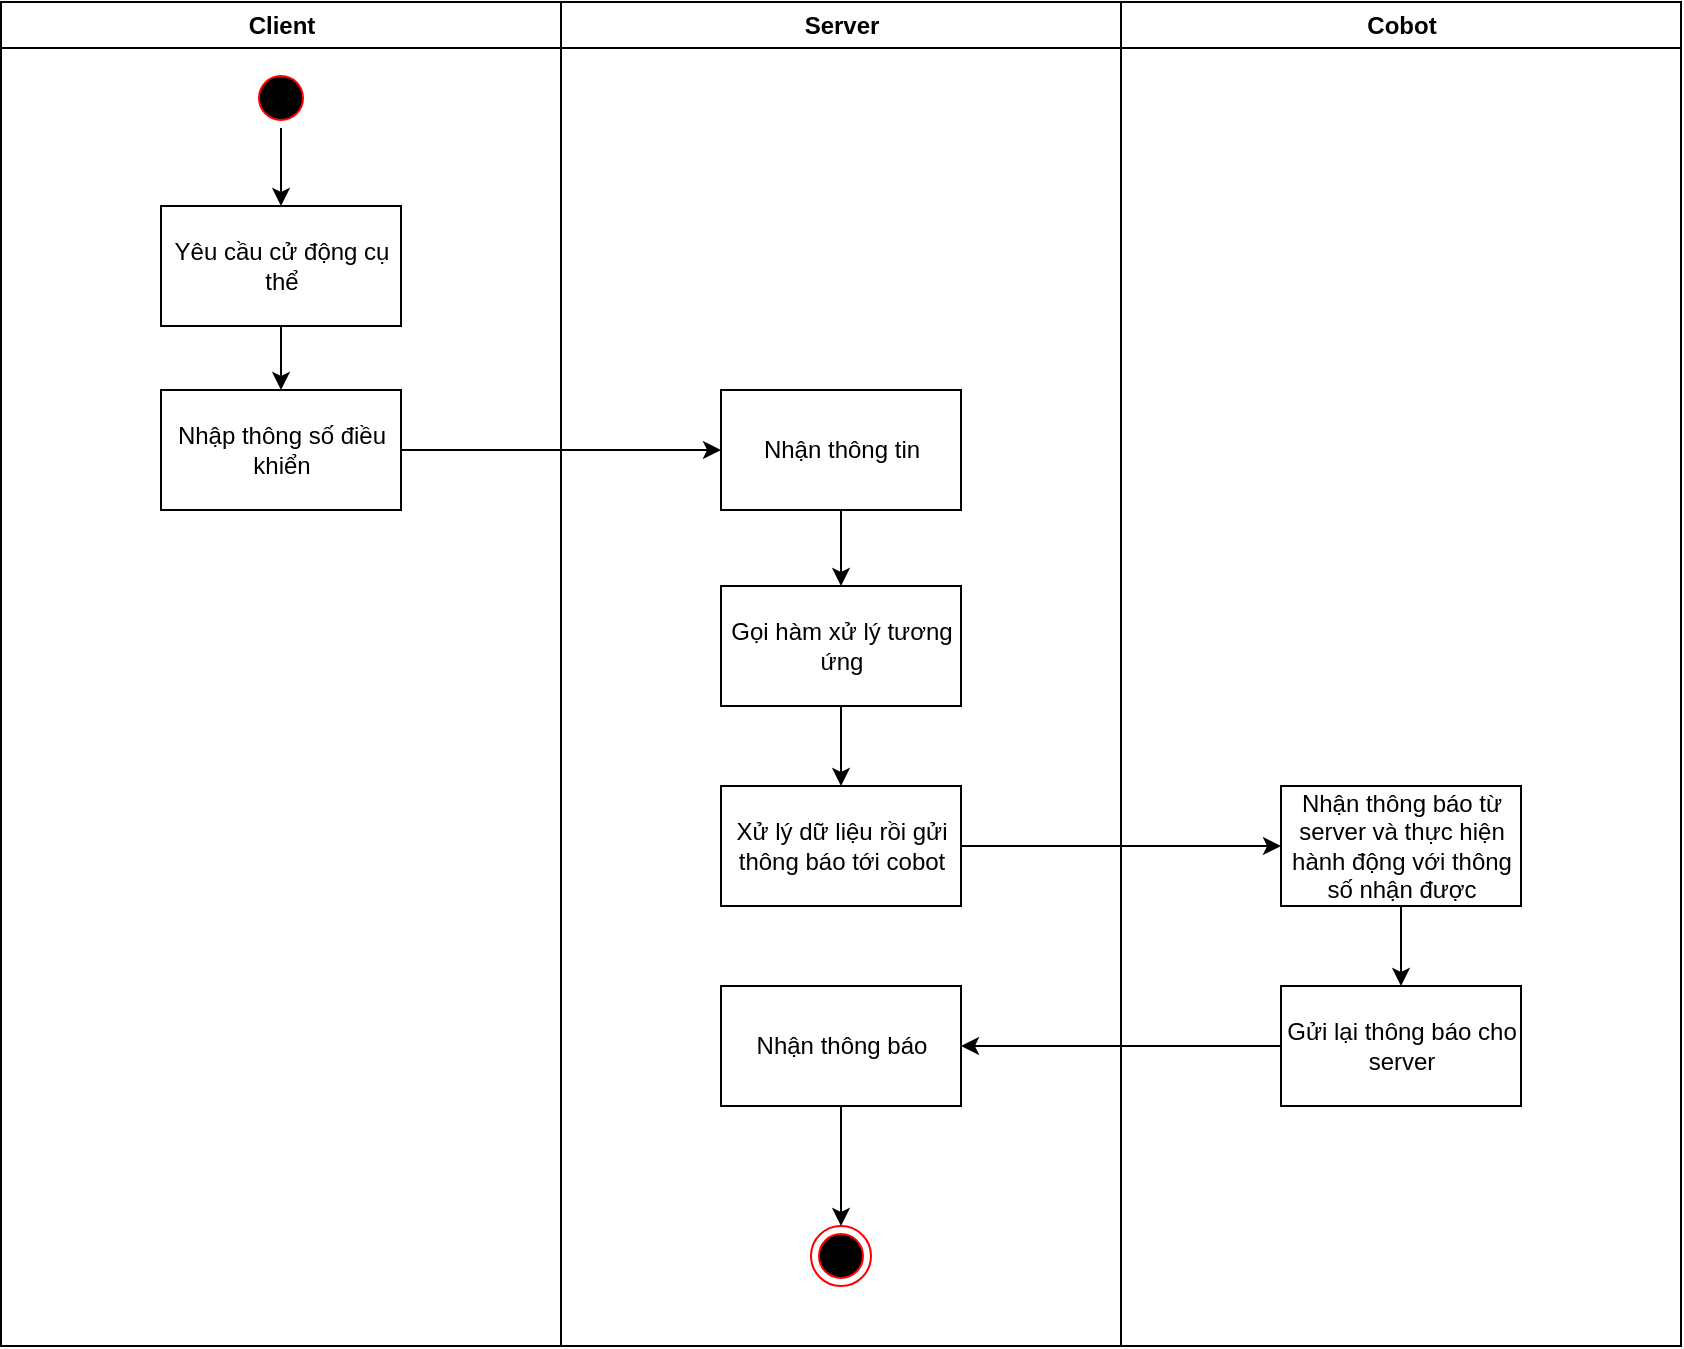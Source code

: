 <mxfile version="24.6.4" type="github" pages="4">
  <diagram name="Page-1" id="e7e014a7-5840-1c2e-5031-d8a46d1fe8dd">
    <mxGraphModel dx="1285" dy="575" grid="1" gridSize="10" guides="1" tooltips="1" connect="1" arrows="1" fold="1" page="1" pageScale="1" pageWidth="1169" pageHeight="826" background="none" math="0" shadow="0">
      <root>
        <mxCell id="0" />
        <mxCell id="1" parent="0" />
        <mxCell id="2" value="Client" style="swimlane;whiteSpace=wrap" parent="1" vertex="1">
          <mxGeometry x="164.5" y="128" width="280" height="672" as="geometry" />
        </mxCell>
        <mxCell id="5" value="" style="ellipse;shape=startState;fillColor=#000000;strokeColor=#ff0000;" parent="2" vertex="1">
          <mxGeometry x="125" y="33" width="30" height="30" as="geometry" />
        </mxCell>
        <mxCell id="59_GWyZ8ASwaIHT2SDMB-48" value="" style="endArrow=classic;html=1;rounded=0;exitX=0.5;exitY=1;exitDx=0;exitDy=0;entryX=0.5;entryY=0;entryDx=0;entryDy=0;" parent="2" source="5" target="59_GWyZ8ASwaIHT2SDMB-63" edge="1">
          <mxGeometry width="50" height="50" relative="1" as="geometry">
            <mxPoint x="420.5" y="302" as="sourcePoint" />
            <mxPoint x="140.0" y="92" as="targetPoint" />
          </mxGeometry>
        </mxCell>
        <mxCell id="59_GWyZ8ASwaIHT2SDMB-63" value="Yêu cầu cử động cụ thể" style="rounded=0;whiteSpace=wrap;html=1;" parent="2" vertex="1">
          <mxGeometry x="80" y="102" width="120" height="60" as="geometry" />
        </mxCell>
        <mxCell id="59_GWyZ8ASwaIHT2SDMB-64" value="Nhập thông số điều khiển" style="rounded=0;whiteSpace=wrap;html=1;" parent="2" vertex="1">
          <mxGeometry x="80" y="194" width="120" height="60" as="geometry" />
        </mxCell>
        <mxCell id="59_GWyZ8ASwaIHT2SDMB-71" value="" style="endArrow=classic;html=1;rounded=0;exitX=0.5;exitY=1;exitDx=0;exitDy=0;entryX=0.5;entryY=0;entryDx=0;entryDy=0;" parent="2" source="59_GWyZ8ASwaIHT2SDMB-63" target="59_GWyZ8ASwaIHT2SDMB-64" edge="1">
          <mxGeometry width="50" height="50" relative="1" as="geometry">
            <mxPoint x="425.5" y="102" as="sourcePoint" />
            <mxPoint x="475.5" y="52" as="targetPoint" />
          </mxGeometry>
        </mxCell>
        <mxCell id="3" value="Server" style="swimlane;whiteSpace=wrap" parent="1" vertex="1">
          <mxGeometry x="444.5" y="128" width="280" height="672" as="geometry" />
        </mxCell>
        <mxCell id="59_GWyZ8ASwaIHT2SDMB-65" value="Nhận thông tin" style="rounded=0;whiteSpace=wrap;html=1;" parent="3" vertex="1">
          <mxGeometry x="80" y="194" width="120" height="60" as="geometry" />
        </mxCell>
        <mxCell id="59_GWyZ8ASwaIHT2SDMB-75" value="" style="edgeStyle=orthogonalEdgeStyle;rounded=0;orthogonalLoop=1;jettySize=auto;html=1;" parent="3" source="59_GWyZ8ASwaIHT2SDMB-66" target="59_GWyZ8ASwaIHT2SDMB-67" edge="1">
          <mxGeometry relative="1" as="geometry" />
        </mxCell>
        <mxCell id="59_GWyZ8ASwaIHT2SDMB-66" value="Gọi hàm xử lý tương ứng" style="rounded=0;whiteSpace=wrap;html=1;" parent="3" vertex="1">
          <mxGeometry x="80" y="292" width="120" height="60" as="geometry" />
        </mxCell>
        <mxCell id="59_GWyZ8ASwaIHT2SDMB-67" value="Xử lý dữ liệu rồi gửi thông báo tới cobot" style="rounded=0;whiteSpace=wrap;html=1;" parent="3" vertex="1">
          <mxGeometry x="80" y="392" width="120" height="60" as="geometry" />
        </mxCell>
        <mxCell id="59_GWyZ8ASwaIHT2SDMB-57" value="" style="ellipse;html=1;shape=endState;fillColor=#000000;strokeColor=#ff0000;" parent="3" vertex="1">
          <mxGeometry x="125" y="612" width="30" height="30" as="geometry" />
        </mxCell>
        <mxCell id="59_GWyZ8ASwaIHT2SDMB-82" value="" style="edgeStyle=orthogonalEdgeStyle;rounded=0;orthogonalLoop=1;jettySize=auto;html=1;" parent="3" source="59_GWyZ8ASwaIHT2SDMB-70" target="59_GWyZ8ASwaIHT2SDMB-57" edge="1">
          <mxGeometry relative="1" as="geometry" />
        </mxCell>
        <mxCell id="59_GWyZ8ASwaIHT2SDMB-70" value="Nhận thông báo" style="rounded=0;whiteSpace=wrap;html=1;" parent="3" vertex="1">
          <mxGeometry x="80" y="492" width="120" height="60" as="geometry" />
        </mxCell>
        <mxCell id="59_GWyZ8ASwaIHT2SDMB-73" value="" style="endArrow=classic;html=1;rounded=0;exitX=0.5;exitY=1;exitDx=0;exitDy=0;entryX=0.5;entryY=0;entryDx=0;entryDy=0;" parent="3" source="59_GWyZ8ASwaIHT2SDMB-65" target="59_GWyZ8ASwaIHT2SDMB-66" edge="1">
          <mxGeometry width="50" height="50" relative="1" as="geometry">
            <mxPoint x="145.5" y="102" as="sourcePoint" />
            <mxPoint x="195.5" y="52" as="targetPoint" />
          </mxGeometry>
        </mxCell>
        <mxCell id="4" value="Cobot" style="swimlane;whiteSpace=wrap" parent="1" vertex="1">
          <mxGeometry x="724.5" y="128" width="280" height="672" as="geometry" />
        </mxCell>
        <mxCell id="59_GWyZ8ASwaIHT2SDMB-80" value="" style="edgeStyle=orthogonalEdgeStyle;rounded=0;orthogonalLoop=1;jettySize=auto;html=1;" parent="4" source="59_GWyZ8ASwaIHT2SDMB-68" target="59_GWyZ8ASwaIHT2SDMB-69" edge="1">
          <mxGeometry relative="1" as="geometry" />
        </mxCell>
        <mxCell id="59_GWyZ8ASwaIHT2SDMB-68" value="Nhận thông báo từ server và thực hiện hành động với thông số nhận được" style="rounded=0;whiteSpace=wrap;html=1;" parent="4" vertex="1">
          <mxGeometry x="80" y="392" width="120" height="60" as="geometry" />
        </mxCell>
        <mxCell id="59_GWyZ8ASwaIHT2SDMB-69" value="Gửi lại thông báo cho server" style="rounded=0;whiteSpace=wrap;html=1;" parent="4" vertex="1">
          <mxGeometry x="80" y="492" width="120" height="60" as="geometry" />
        </mxCell>
        <mxCell id="59_GWyZ8ASwaIHT2SDMB-72" value="" style="endArrow=classic;html=1;rounded=0;exitX=1;exitY=0.5;exitDx=0;exitDy=0;entryX=0;entryY=0.5;entryDx=0;entryDy=0;" parent="1" source="59_GWyZ8ASwaIHT2SDMB-64" target="59_GWyZ8ASwaIHT2SDMB-65" edge="1">
          <mxGeometry width="50" height="50" relative="1" as="geometry">
            <mxPoint x="590" y="230" as="sourcePoint" />
            <mxPoint x="640" y="180" as="targetPoint" />
          </mxGeometry>
        </mxCell>
        <mxCell id="59_GWyZ8ASwaIHT2SDMB-79" style="edgeStyle=orthogonalEdgeStyle;rounded=0;orthogonalLoop=1;jettySize=auto;html=1;entryX=0;entryY=0.5;entryDx=0;entryDy=0;" parent="1" source="59_GWyZ8ASwaIHT2SDMB-67" target="59_GWyZ8ASwaIHT2SDMB-68" edge="1">
          <mxGeometry relative="1" as="geometry" />
        </mxCell>
        <mxCell id="59_GWyZ8ASwaIHT2SDMB-81" style="edgeStyle=orthogonalEdgeStyle;rounded=0;orthogonalLoop=1;jettySize=auto;html=1;entryX=1;entryY=0.5;entryDx=0;entryDy=0;" parent="1" source="59_GWyZ8ASwaIHT2SDMB-69" target="59_GWyZ8ASwaIHT2SDMB-70" edge="1">
          <mxGeometry relative="1" as="geometry" />
        </mxCell>
      </root>
    </mxGraphModel>
  </diagram>
  <diagram id="MpUHfKjzbY3Gi0lbSYDI" name="Trang-2">
    <mxGraphModel dx="1285" dy="575" grid="1" gridSize="10" guides="1" tooltips="1" connect="1" arrows="1" fold="1" page="1" pageScale="1" pageWidth="827" pageHeight="1169" math="0" shadow="0">
      <root>
        <mxCell id="0" />
        <mxCell id="1" parent="0" />
        <mxCell id="2_Jct9ejwPQZz4MT1TEG-1" value="Client" style="swimlane;whiteSpace=wrap" parent="1" vertex="1">
          <mxGeometry x="40" y="120" width="280" height="870" as="geometry" />
        </mxCell>
        <mxCell id="2_Jct9ejwPQZz4MT1TEG-2" value="" style="ellipse;shape=startState;fillColor=#000000;strokeColor=#ff0000;" parent="2_Jct9ejwPQZz4MT1TEG-1" vertex="1">
          <mxGeometry x="125" y="33" width="30" height="30" as="geometry" />
        </mxCell>
        <mxCell id="2_Jct9ejwPQZz4MT1TEG-3" value="" style="endArrow=classic;html=1;rounded=0;exitX=0.5;exitY=1;exitDx=0;exitDy=0;entryX=0.5;entryY=0;entryDx=0;entryDy=0;" parent="2_Jct9ejwPQZz4MT1TEG-1" source="2_Jct9ejwPQZz4MT1TEG-2" target="2_Jct9ejwPQZz4MT1TEG-23" edge="1">
          <mxGeometry width="50" height="50" relative="1" as="geometry">
            <mxPoint x="420.5" y="302" as="sourcePoint" />
            <mxPoint x="140" y="102" as="targetPoint" />
          </mxGeometry>
        </mxCell>
        <mxCell id="EDYje7AA_eoy3ljEwg3r-2" value="" style="edgeStyle=orthogonalEdgeStyle;rounded=0;orthogonalLoop=1;jettySize=auto;html=1;" parent="2_Jct9ejwPQZz4MT1TEG-1" source="2_Jct9ejwPQZz4MT1TEG-23" target="EDYje7AA_eoy3ljEwg3r-1" edge="1">
          <mxGeometry relative="1" as="geometry" />
        </mxCell>
        <mxCell id="2_Jct9ejwPQZz4MT1TEG-23" value="phát hiện vật thể nhận diện" style="html=1;whiteSpace=wrap;" parent="2_Jct9ejwPQZz4MT1TEG-1" vertex="1">
          <mxGeometry x="85" y="100" width="110" height="50" as="geometry" />
        </mxCell>
        <mxCell id="EDYje7AA_eoy3ljEwg3r-7" value="" style="edgeStyle=orthogonalEdgeStyle;rounded=0;orthogonalLoop=1;jettySize=auto;html=1;" parent="2_Jct9ejwPQZz4MT1TEG-1" source="EDYje7AA_eoy3ljEwg3r-1" target="EDYje7AA_eoy3ljEwg3r-6" edge="1">
          <mxGeometry relative="1" as="geometry" />
        </mxCell>
        <mxCell id="EDYje7AA_eoy3ljEwg3r-1" value="xác định các thông số" style="html=1;whiteSpace=wrap;" parent="2_Jct9ejwPQZz4MT1TEG-1" vertex="1">
          <mxGeometry x="85" y="193" width="110" height="50" as="geometry" />
        </mxCell>
        <mxCell id="EDYje7AA_eoy3ljEwg3r-6" value="gửi thông báo với các thông tin đã xác định" style="html=1;whiteSpace=wrap;" parent="2_Jct9ejwPQZz4MT1TEG-1" vertex="1">
          <mxGeometry x="85" y="323" width="110" height="50" as="geometry" />
        </mxCell>
        <mxCell id="EDYje7AA_eoy3ljEwg3r-18" value="" style="edgeStyle=orthogonalEdgeStyle;rounded=0;orthogonalLoop=1;jettySize=auto;html=1;" parent="2_Jct9ejwPQZz4MT1TEG-1" source="EDYje7AA_eoy3ljEwg3r-15" target="EDYje7AA_eoy3ljEwg3r-17" edge="1">
          <mxGeometry relative="1" as="geometry" />
        </mxCell>
        <mxCell id="EDYje7AA_eoy3ljEwg3r-15" value="không phát hiện được vật thể nữa" style="html=1;whiteSpace=wrap;" parent="2_Jct9ejwPQZz4MT1TEG-1" vertex="1">
          <mxGeometry x="85" y="514" width="110" height="50" as="geometry" />
        </mxCell>
        <mxCell id="EDYje7AA_eoy3ljEwg3r-17" value="gửi thông báo vật thể nào đã biến mất" style="html=1;whiteSpace=wrap;" parent="2_Jct9ejwPQZz4MT1TEG-1" vertex="1">
          <mxGeometry x="85" y="644" width="110" height="50" as="geometry" />
        </mxCell>
        <mxCell id="2_Jct9ejwPQZz4MT1TEG-7" value="Server" style="swimlane;whiteSpace=wrap" parent="1" vertex="1">
          <mxGeometry x="320" y="120" width="280" height="870" as="geometry" />
        </mxCell>
        <mxCell id="EDYje7AA_eoy3ljEwg3r-10" value="" style="edgeStyle=orthogonalEdgeStyle;rounded=0;orthogonalLoop=1;jettySize=auto;html=1;" parent="2_Jct9ejwPQZz4MT1TEG-7" source="EDYje7AA_eoy3ljEwg3r-5" target="EDYje7AA_eoy3ljEwg3r-9" edge="1">
          <mxGeometry relative="1" as="geometry" />
        </mxCell>
        <mxCell id="EDYje7AA_eoy3ljEwg3r-5" value="nhân thông báo kèm thông tin" style="html=1;whiteSpace=wrap;" parent="2_Jct9ejwPQZz4MT1TEG-7" vertex="1">
          <mxGeometry x="85" y="323" width="110" height="50" as="geometry" />
        </mxCell>
        <mxCell id="EDYje7AA_eoy3ljEwg3r-9" value="xử lý thông tin" style="html=1;whiteSpace=wrap;" parent="2_Jct9ejwPQZz4MT1TEG-7" vertex="1">
          <mxGeometry x="85" y="453" width="110" height="50" as="geometry" />
        </mxCell>
        <mxCell id="EDYje7AA_eoy3ljEwg3r-19" value="nhận thông báo" style="html=1;whiteSpace=wrap;" parent="2_Jct9ejwPQZz4MT1TEG-7" vertex="1">
          <mxGeometry x="85" y="644" width="110" height="50" as="geometry" />
        </mxCell>
        <mxCell id="EDYje7AA_eoy3ljEwg3r-23" value="nhận phản hồi" style="html=1;whiteSpace=wrap;" parent="2_Jct9ejwPQZz4MT1TEG-7" vertex="1">
          <mxGeometry x="85" y="734" width="110" height="50" as="geometry" />
        </mxCell>
        <mxCell id="2_Jct9ejwPQZz4MT1TEG-12" value="" style="ellipse;html=1;shape=endState;fillColor=#000000;strokeColor=#ff0000;" parent="2_Jct9ejwPQZz4MT1TEG-7" vertex="1">
          <mxGeometry x="125" y="823" width="30" height="30" as="geometry" />
        </mxCell>
        <mxCell id="2_Jct9ejwPQZz4MT1TEG-13" value="" style="edgeStyle=orthogonalEdgeStyle;rounded=0;orthogonalLoop=1;jettySize=auto;html=1;exitX=0.5;exitY=1;exitDx=0;exitDy=0;" parent="2_Jct9ejwPQZz4MT1TEG-7" source="EDYje7AA_eoy3ljEwg3r-23" target="2_Jct9ejwPQZz4MT1TEG-12" edge="1">
          <mxGeometry relative="1" as="geometry">
            <mxPoint x="-140" y="830.0" as="sourcePoint" />
          </mxGeometry>
        </mxCell>
        <mxCell id="d6udoI3tL6hQCt8qDkDH-1" value="nhận phản hồi" style="html=1;whiteSpace=wrap;" vertex="1" parent="2_Jct9ejwPQZz4MT1TEG-7">
          <mxGeometry x="85" y="550" width="110" height="50" as="geometry" />
        </mxCell>
        <mxCell id="2_Jct9ejwPQZz4MT1TEG-16" value="Database" style="swimlane;whiteSpace=wrap" parent="1" vertex="1">
          <mxGeometry x="600" y="120" width="280" height="870" as="geometry" />
        </mxCell>
        <mxCell id="EDYje7AA_eoy3ljEwg3r-11" value="lưu dữ liệu" style="html=1;whiteSpace=wrap;" parent="2_Jct9ejwPQZz4MT1TEG-16" vertex="1">
          <mxGeometry x="85" y="453" width="110" height="50" as="geometry" />
        </mxCell>
        <mxCell id="EDYje7AA_eoy3ljEwg3r-21" value="xóa dữ liệu" style="html=1;whiteSpace=wrap;" parent="2_Jct9ejwPQZz4MT1TEG-16" vertex="1">
          <mxGeometry x="85" y="644" width="110" height="50" as="geometry" />
        </mxCell>
        <mxCell id="EDYje7AA_eoy3ljEwg3r-8" style="edgeStyle=orthogonalEdgeStyle;rounded=0;orthogonalLoop=1;jettySize=auto;html=1;entryX=0;entryY=0.5;entryDx=0;entryDy=0;" parent="1" source="EDYje7AA_eoy3ljEwg3r-6" target="EDYje7AA_eoy3ljEwg3r-5" edge="1">
          <mxGeometry relative="1" as="geometry" />
        </mxCell>
        <mxCell id="EDYje7AA_eoy3ljEwg3r-12" style="edgeStyle=orthogonalEdgeStyle;rounded=0;orthogonalLoop=1;jettySize=auto;html=1;entryX=0;entryY=0.5;entryDx=0;entryDy=0;" parent="1" source="EDYje7AA_eoy3ljEwg3r-9" target="EDYje7AA_eoy3ljEwg3r-11" edge="1">
          <mxGeometry relative="1" as="geometry" />
        </mxCell>
        <mxCell id="EDYje7AA_eoy3ljEwg3r-20" style="edgeStyle=orthogonalEdgeStyle;rounded=0;orthogonalLoop=1;jettySize=auto;html=1;entryX=0;entryY=0.5;entryDx=0;entryDy=0;" parent="1" source="EDYje7AA_eoy3ljEwg3r-17" target="EDYje7AA_eoy3ljEwg3r-19" edge="1">
          <mxGeometry relative="1" as="geometry" />
        </mxCell>
        <mxCell id="EDYje7AA_eoy3ljEwg3r-22" style="edgeStyle=orthogonalEdgeStyle;rounded=0;orthogonalLoop=1;jettySize=auto;html=1;entryX=0;entryY=0.5;entryDx=0;entryDy=0;" parent="1" source="EDYje7AA_eoy3ljEwg3r-19" target="EDYje7AA_eoy3ljEwg3r-21" edge="1">
          <mxGeometry relative="1" as="geometry" />
        </mxCell>
        <mxCell id="EDYje7AA_eoy3ljEwg3r-25" style="edgeStyle=orthogonalEdgeStyle;rounded=0;orthogonalLoop=1;jettySize=auto;html=1;exitX=0.5;exitY=1;exitDx=0;exitDy=0;entryX=1;entryY=0.5;entryDx=0;entryDy=0;" parent="1" source="EDYje7AA_eoy3ljEwg3r-21" target="EDYje7AA_eoy3ljEwg3r-23" edge="1">
          <mxGeometry relative="1" as="geometry" />
        </mxCell>
        <mxCell id="d6udoI3tL6hQCt8qDkDH-3" style="edgeStyle=orthogonalEdgeStyle;rounded=0;orthogonalLoop=1;jettySize=auto;html=1;exitX=0.5;exitY=1;exitDx=0;exitDy=0;entryX=1;entryY=0.5;entryDx=0;entryDy=0;" edge="1" parent="1" source="EDYje7AA_eoy3ljEwg3r-11" target="d6udoI3tL6hQCt8qDkDH-1">
          <mxGeometry relative="1" as="geometry" />
        </mxCell>
      </root>
    </mxGraphModel>
  </diagram>
  <diagram id="HqI661LDp969lWJqWvcN" name="Trang-3">
    <mxGraphModel grid="1" page="1" gridSize="10" guides="1" tooltips="1" connect="1" arrows="1" fold="1" pageScale="1" pageWidth="827" pageHeight="1169" math="0" shadow="0">
      <root>
        <mxCell id="0" />
        <mxCell id="1" parent="0" />
        <mxCell id="lYsrvYlmVam68GeYXWwn-1" value="Cobot" style="swimlane;whiteSpace=wrap" vertex="1" parent="1">
          <mxGeometry x="40" y="120" width="280" height="960" as="geometry" />
        </mxCell>
        <mxCell id="lYsrvYlmVam68GeYXWwn-2" value="" style="ellipse;shape=startState;fillColor=#000000;strokeColor=#ff0000;" vertex="1" parent="lYsrvYlmVam68GeYXWwn-1">
          <mxGeometry x="125" y="33" width="30" height="30" as="geometry" />
        </mxCell>
        <mxCell id="2RRFr4Ic-6KyDDVoMjK3-2" value="" style="edgeStyle=orthogonalEdgeStyle;rounded=0;orthogonalLoop=1;jettySize=auto;html=1;" edge="1" parent="lYsrvYlmVam68GeYXWwn-1" source="lYsrvYlmVam68GeYXWwn-29" target="2RRFr4Ic-6KyDDVoMjK3-1">
          <mxGeometry relative="1" as="geometry" />
        </mxCell>
        <mxCell id="lYsrvYlmVam68GeYXWwn-29" value="cobot đang ở trạng thái tĩnh nhận được thông báo từ server thực hiện hành động" style="html=1;whiteSpace=wrap;" vertex="1" parent="lYsrvYlmVam68GeYXWwn-1">
          <mxGeometry x="77.5" y="100" width="125" height="80" as="geometry" />
        </mxCell>
        <mxCell id="lYsrvYlmVam68GeYXWwn-28" value="" style="endArrow=classic;html=1;rounded=0;exitX=0.5;exitY=1;exitDx=0;exitDy=0;entryX=0.5;entryY=0;entryDx=0;entryDy=0;" edge="1" parent="lYsrvYlmVam68GeYXWwn-1" source="lYsrvYlmVam68GeYXWwn-2" target="lYsrvYlmVam68GeYXWwn-29">
          <mxGeometry width="50" height="50" relative="1" as="geometry">
            <mxPoint x="450" y="370" as="sourcePoint" />
            <mxPoint x="140" y="90" as="targetPoint" />
          </mxGeometry>
        </mxCell>
        <mxCell id="2RRFr4Ic-6KyDDVoMjK3-6" value="" style="edgeStyle=orthogonalEdgeStyle;rounded=0;orthogonalLoop=1;jettySize=auto;html=1;" edge="1" parent="lYsrvYlmVam68GeYXWwn-1" source="2RRFr4Ic-6KyDDVoMjK3-1" target="2RRFr4Ic-6KyDDVoMjK3-5">
          <mxGeometry relative="1" as="geometry" />
        </mxCell>
        <mxCell id="2RRFr4Ic-6KyDDVoMjK3-1" value="chuyển động&amp;nbsp;" style="html=1;whiteSpace=wrap;" vertex="1" parent="lYsrvYlmVam68GeYXWwn-1">
          <mxGeometry x="85" y="223" width="110" height="50" as="geometry" />
        </mxCell>
        <mxCell id="2RRFr4Ic-6KyDDVoMjK3-5" value="gửi thông báo trạng thái liên tục cho server" style="html=1;whiteSpace=wrap;" vertex="1" parent="lYsrvYlmVam68GeYXWwn-1">
          <mxGeometry x="85" y="319" width="110" height="50" as="geometry" />
        </mxCell>
        <mxCell id="2RRFr4Ic-6KyDDVoMjK3-17" value="" style="edgeStyle=orthogonalEdgeStyle;rounded=0;orthogonalLoop=1;jettySize=auto;html=1;" edge="1" parent="lYsrvYlmVam68GeYXWwn-1" source="2RRFr4Ic-6KyDDVoMjK3-13" target="2RRFr4Ic-6KyDDVoMjK3-16">
          <mxGeometry relative="1" as="geometry" />
        </mxCell>
        <mxCell id="2RRFr4Ic-6KyDDVoMjK3-13" value="cobot chuyển động" style="html=1;whiteSpace=wrap;" vertex="1" parent="lYsrvYlmVam68GeYXWwn-1">
          <mxGeometry x="85" y="494" width="110" height="50" as="geometry" />
        </mxCell>
        <mxCell id="2RRFr4Ic-6KyDDVoMjK3-16" value="gửi thông báo trại thái cho server" style="html=1;whiteSpace=wrap;" vertex="1" parent="lYsrvYlmVam68GeYXWwn-1">
          <mxGeometry x="85" y="600" width="110" height="50" as="geometry" />
        </mxCell>
        <mxCell id="lYsrvYlmVam68GeYXWwn-12" value="Server" style="swimlane;whiteSpace=wrap" vertex="1" parent="1">
          <mxGeometry x="320" y="120" width="280" height="960" as="geometry" />
        </mxCell>
        <mxCell id="lYsrvYlmVam68GeYXWwn-18" value="" style="ellipse;html=1;shape=endState;fillColor=#000000;strokeColor=#ff0000;" vertex="1" parent="lYsrvYlmVam68GeYXWwn-12">
          <mxGeometry x="125" y="904" width="30" height="30" as="geometry" />
        </mxCell>
        <mxCell id="lYsrvYlmVam68GeYXWwn-19" value="" style="edgeStyle=orthogonalEdgeStyle;rounded=0;orthogonalLoop=1;jettySize=auto;html=1;exitX=0.5;exitY=1;exitDx=0;exitDy=0;" edge="1" parent="lYsrvYlmVam68GeYXWwn-12" source="2RRFr4Ic-6KyDDVoMjK3-29" target="lYsrvYlmVam68GeYXWwn-18">
          <mxGeometry relative="1" as="geometry">
            <mxPoint x="140" y="1034" as="sourcePoint" />
          </mxGeometry>
        </mxCell>
        <mxCell id="2RRFr4Ic-6KyDDVoMjK3-10" value="" style="edgeStyle=orthogonalEdgeStyle;rounded=0;orthogonalLoop=1;jettySize=auto;html=1;" edge="1" parent="lYsrvYlmVam68GeYXWwn-12" source="2RRFr4Ic-6KyDDVoMjK3-7" target="2RRFr4Ic-6KyDDVoMjK3-9">
          <mxGeometry relative="1" as="geometry" />
        </mxCell>
        <mxCell id="2RRFr4Ic-6KyDDVoMjK3-7" value="server nhận thông báo kèm thông tin" style="html=1;whiteSpace=wrap;" vertex="1" parent="lYsrvYlmVam68GeYXWwn-12">
          <mxGeometry x="85" y="319" width="110" height="50" as="geometry" />
        </mxCell>
        <mxCell id="2RRFr4Ic-6KyDDVoMjK3-9" value="xử lý thông tin" style="html=1;whiteSpace=wrap;" vertex="1" parent="lYsrvYlmVam68GeYXWwn-12">
          <mxGeometry x="85" y="415" width="110" height="50" as="geometry" />
        </mxCell>
        <mxCell id="2RRFr4Ic-6KyDDVoMjK3-25" value="" style="edgeStyle=orthogonalEdgeStyle;rounded=0;orthogonalLoop=1;jettySize=auto;html=1;" edge="1" parent="lYsrvYlmVam68GeYXWwn-12" source="2RRFr4Ic-6KyDDVoMjK3-23" target="2RRFr4Ic-6KyDDVoMjK3-24">
          <mxGeometry relative="1" as="geometry" />
        </mxCell>
        <mxCell id="2RRFr4Ic-6KyDDVoMjK3-23" value="serer nhận thông báo kèm thông tin" style="html=1;whiteSpace=wrap;" vertex="1" parent="lYsrvYlmVam68GeYXWwn-12">
          <mxGeometry x="85" y="600" width="110" height="50" as="geometry" />
        </mxCell>
        <mxCell id="2RRFr4Ic-6KyDDVoMjK3-24" value="xử lý thông tin" style="html=1;whiteSpace=wrap;" vertex="1" parent="lYsrvYlmVam68GeYXWwn-12">
          <mxGeometry x="85" y="700" width="110" height="50" as="geometry" />
        </mxCell>
        <mxCell id="2RRFr4Ic-6KyDDVoMjK3-29" value="nhận phản hồi" style="html=1;whiteSpace=wrap;" vertex="1" parent="lYsrvYlmVam68GeYXWwn-12">
          <mxGeometry x="85" y="800" width="110" height="50" as="geometry" />
        </mxCell>
        <mxCell id="2RRFr4Ic-6KyDDVoMjK3-31" value="nhận phản hồi" style="html=1;whiteSpace=wrap;" vertex="1" parent="lYsrvYlmVam68GeYXWwn-12">
          <mxGeometry x="85" y="515" width="110" height="50" as="geometry" />
        </mxCell>
        <mxCell id="lYsrvYlmVam68GeYXWwn-20" value="Database" style="swimlane;whiteSpace=wrap" vertex="1" parent="1">
          <mxGeometry x="600" y="120" width="280" height="960" as="geometry" />
        </mxCell>
        <mxCell id="2RRFr4Ic-6KyDDVoMjK3-11" value="lưu lưu dữ liệu" style="html=1;whiteSpace=wrap;" vertex="1" parent="lYsrvYlmVam68GeYXWwn-20">
          <mxGeometry x="85" y="415" width="110" height="50" as="geometry" />
        </mxCell>
        <mxCell id="2RRFr4Ic-6KyDDVoMjK3-26" value="cập nhật lại dữ liệu" style="html=1;whiteSpace=wrap;" vertex="1" parent="lYsrvYlmVam68GeYXWwn-20">
          <mxGeometry x="85" y="700" width="110" height="50" as="geometry" />
        </mxCell>
        <mxCell id="2RRFr4Ic-6KyDDVoMjK3-8" style="edgeStyle=orthogonalEdgeStyle;rounded=0;orthogonalLoop=1;jettySize=auto;html=1;entryX=0;entryY=0.5;entryDx=0;entryDy=0;" edge="1" parent="1" source="2RRFr4Ic-6KyDDVoMjK3-5" target="2RRFr4Ic-6KyDDVoMjK3-7">
          <mxGeometry relative="1" as="geometry" />
        </mxCell>
        <mxCell id="2RRFr4Ic-6KyDDVoMjK3-12" style="edgeStyle=orthogonalEdgeStyle;rounded=0;orthogonalLoop=1;jettySize=auto;html=1;entryX=0;entryY=0.5;entryDx=0;entryDy=0;" edge="1" parent="1" source="2RRFr4Ic-6KyDDVoMjK3-9" target="2RRFr4Ic-6KyDDVoMjK3-11">
          <mxGeometry relative="1" as="geometry" />
        </mxCell>
        <mxCell id="2RRFr4Ic-6KyDDVoMjK3-30" style="edgeStyle=orthogonalEdgeStyle;rounded=0;orthogonalLoop=1;jettySize=auto;html=1;exitX=0.5;exitY=1;exitDx=0;exitDy=0;entryX=1;entryY=0.5;entryDx=0;entryDy=0;" edge="1" parent="1" source="2RRFr4Ic-6KyDDVoMjK3-26" target="2RRFr4Ic-6KyDDVoMjK3-29">
          <mxGeometry relative="1" as="geometry" />
        </mxCell>
        <mxCell id="2RRFr4Ic-6KyDDVoMjK3-32" style="edgeStyle=orthogonalEdgeStyle;rounded=0;orthogonalLoop=1;jettySize=auto;html=1;exitX=0.5;exitY=1;exitDx=0;exitDy=0;entryX=1;entryY=0.5;entryDx=0;entryDy=0;" edge="1" parent="1" source="2RRFr4Ic-6KyDDVoMjK3-11" target="2RRFr4Ic-6KyDDVoMjK3-31">
          <mxGeometry relative="1" as="geometry" />
        </mxCell>
        <mxCell id="2RRFr4Ic-6KyDDVoMjK3-33" style="edgeStyle=orthogonalEdgeStyle;rounded=0;orthogonalLoop=1;jettySize=auto;html=1;entryX=0;entryY=0.5;entryDx=0;entryDy=0;" edge="1" parent="1" source="2RRFr4Ic-6KyDDVoMjK3-16" target="2RRFr4Ic-6KyDDVoMjK3-23">
          <mxGeometry relative="1" as="geometry" />
        </mxCell>
        <mxCell id="2RRFr4Ic-6KyDDVoMjK3-34" style="edgeStyle=orthogonalEdgeStyle;rounded=0;orthogonalLoop=1;jettySize=auto;html=1;entryX=0;entryY=0.5;entryDx=0;entryDy=0;" edge="1" parent="1" source="2RRFr4Ic-6KyDDVoMjK3-24" target="2RRFr4Ic-6KyDDVoMjK3-26">
          <mxGeometry relative="1" as="geometry" />
        </mxCell>
      </root>
    </mxGraphModel>
  </diagram>
  <diagram id="1FOG9N8If_TXq8pITopg" name="Trang-4">
    <mxGraphModel dx="1285" dy="575" grid="1" gridSize="10" guides="1" tooltips="1" connect="1" arrows="1" fold="1" page="1" pageScale="1" pageWidth="827" pageHeight="1169" math="0" shadow="0">
      <root>
        <mxCell id="0" />
        <mxCell id="1" parent="0" />
        <mxCell id="HCHk4H_gu4r0GK-goqtj-1" value="Client" style="swimlane;whiteSpace=wrap;startSize=23;" vertex="1" parent="1">
          <mxGeometry x="40" y="120" width="280" height="480" as="geometry" />
        </mxCell>
        <mxCell id="HCHk4H_gu4r0GK-goqtj-2" value="" style="ellipse;shape=startState;fillColor=#000000;strokeColor=#ff0000;" vertex="1" parent="HCHk4H_gu4r0GK-goqtj-1">
          <mxGeometry x="125" y="33" width="30" height="30" as="geometry" />
        </mxCell>
        <mxCell id="ih6l_atxyEk43AbiFjjY-2" value="" style="edgeStyle=orthogonalEdgeStyle;rounded=0;orthogonalLoop=1;jettySize=auto;html=1;exitX=0.5;exitY=1;exitDx=0;exitDy=0;" edge="1" parent="HCHk4H_gu4r0GK-goqtj-1" source="HCHk4H_gu4r0GK-goqtj-2" target="ih6l_atxyEk43AbiFjjY-1">
          <mxGeometry relative="1" as="geometry">
            <mxPoint x="140" y="150" as="sourcePoint" />
          </mxGeometry>
        </mxCell>
        <mxCell id="ih6l_atxyEk43AbiFjjY-1" value="nhận tương tác đầu vào&amp;nbsp;" style="html=1;whiteSpace=wrap;" vertex="1" parent="HCHk4H_gu4r0GK-goqtj-1">
          <mxGeometry x="85" y="108" width="110" height="50" as="geometry" />
        </mxCell>
        <mxCell id="ih6l_atxyEk43AbiFjjY-12" value="nhận thông tin phản hồi" style="html=1;whiteSpace=wrap;" vertex="1" parent="HCHk4H_gu4r0GK-goqtj-1">
          <mxGeometry x="85" y="301" width="110" height="50" as="geometry" />
        </mxCell>
        <mxCell id="HCHk4H_gu4r0GK-goqtj-13" value="" style="ellipse;html=1;shape=endState;fillColor=#000000;strokeColor=#ff0000;" vertex="1" parent="HCHk4H_gu4r0GK-goqtj-1">
          <mxGeometry x="125" y="397" width="30" height="30" as="geometry" />
        </mxCell>
        <mxCell id="HCHk4H_gu4r0GK-goqtj-14" value="" style="edgeStyle=orthogonalEdgeStyle;rounded=0;orthogonalLoop=1;jettySize=auto;html=1;exitX=0.5;exitY=1;exitDx=0;exitDy=0;" edge="1" parent="HCHk4H_gu4r0GK-goqtj-1" source="ih6l_atxyEk43AbiFjjY-12" target="HCHk4H_gu4r0GK-goqtj-13">
          <mxGeometry relative="1" as="geometry">
            <mxPoint x="140" y="381" as="sourcePoint" />
          </mxGeometry>
        </mxCell>
        <mxCell id="HCHk4H_gu4r0GK-goqtj-12" value="Server" style="swimlane;whiteSpace=wrap" vertex="1" parent="1">
          <mxGeometry x="320" y="120" width="280" height="480" as="geometry" />
        </mxCell>
        <mxCell id="ih6l_atxyEk43AbiFjjY-8" value="" style="edgeStyle=orthogonalEdgeStyle;rounded=0;orthogonalLoop=1;jettySize=auto;html=1;" edge="1" parent="HCHk4H_gu4r0GK-goqtj-12" source="ih6l_atxyEk43AbiFjjY-4" target="ih6l_atxyEk43AbiFjjY-7">
          <mxGeometry relative="1" as="geometry" />
        </mxCell>
        <mxCell id="ih6l_atxyEk43AbiFjjY-4" value="xác định hình thức tương tác" style="html=1;whiteSpace=wrap;" vertex="1" parent="HCHk4H_gu4r0GK-goqtj-12">
          <mxGeometry x="85" y="108" width="110" height="50" as="geometry" />
        </mxCell>
        <mxCell id="ih6l_atxyEk43AbiFjjY-11" value="" style="edgeStyle=orthogonalEdgeStyle;rounded=0;orthogonalLoop=1;jettySize=auto;html=1;" edge="1" parent="HCHk4H_gu4r0GK-goqtj-12" source="ih6l_atxyEk43AbiFjjY-7" target="ih6l_atxyEk43AbiFjjY-9">
          <mxGeometry relative="1" as="geometry" />
        </mxCell>
        <mxCell id="ih6l_atxyEk43AbiFjjY-7" value="xử lý để gọi tới hàm tương ứng" style="html=1;whiteSpace=wrap;" vertex="1" parent="HCHk4H_gu4r0GK-goqtj-12">
          <mxGeometry x="85" y="211" width="110" height="50" as="geometry" />
        </mxCell>
        <mxCell id="ih6l_atxyEk43AbiFjjY-9" value="gửi lại thông tin phản hồi" style="html=1;whiteSpace=wrap;" vertex="1" parent="HCHk4H_gu4r0GK-goqtj-12">
          <mxGeometry x="85" y="301" width="110" height="50" as="geometry" />
        </mxCell>
        <mxCell id="ih6l_atxyEk43AbiFjjY-6" style="edgeStyle=orthogonalEdgeStyle;rounded=0;orthogonalLoop=1;jettySize=auto;html=1;entryX=0;entryY=0.5;entryDx=0;entryDy=0;" edge="1" parent="1" source="ih6l_atxyEk43AbiFjjY-1" target="ih6l_atxyEk43AbiFjjY-4">
          <mxGeometry relative="1" as="geometry" />
        </mxCell>
        <mxCell id="ih6l_atxyEk43AbiFjjY-13" style="edgeStyle=orthogonalEdgeStyle;rounded=0;orthogonalLoop=1;jettySize=auto;html=1;entryX=1;entryY=0.5;entryDx=0;entryDy=0;" edge="1" parent="1" source="ih6l_atxyEk43AbiFjjY-9" target="ih6l_atxyEk43AbiFjjY-12">
          <mxGeometry relative="1" as="geometry" />
        </mxCell>
      </root>
    </mxGraphModel>
  </diagram>
</mxfile>
